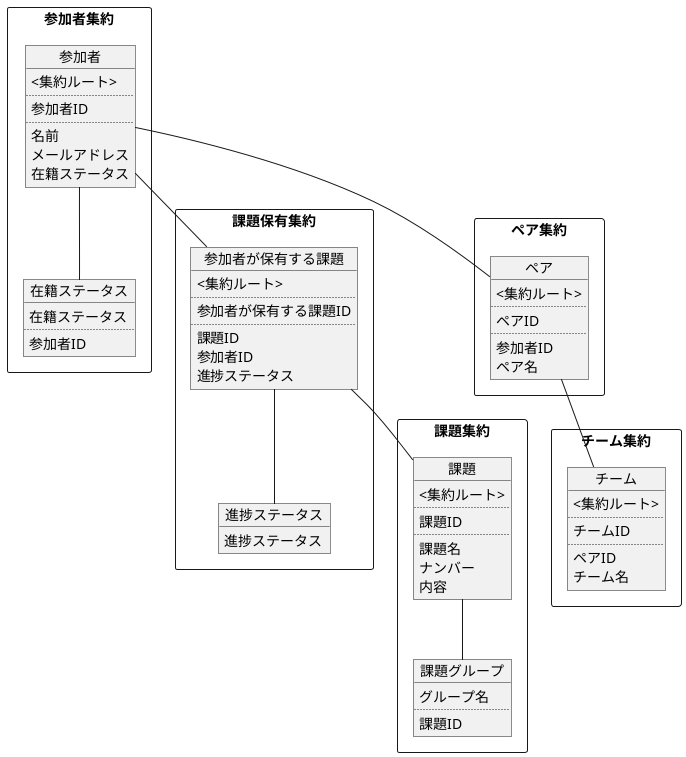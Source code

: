  @startuml

 rectangle 参加者集約 {

   Object 参加者 {
     <集約ルート>
     ..
     参加者ID
     ..
     名前
     メールアドレス
     在籍ステータス
   }

   Object 在籍ステータス {
     在籍ステータス
     ..
     参加者ID
   }

 参加者 -- 在籍ステータス
 }

 rectangle ペア集約 {
   Object ペア {
     <集約ルート>
     ..
     ペアID
     ..
     参加者ID
     ペア名
   }
 }
 rectangle チーム集約 {
   Object チーム {
     <集約ルート>
     ..
     チームID
     ..
     ペアID
     チーム名
   }
 }
 rectangle 課題保有集約 {
  Object 参加者が保有する課題 {
     <集約ルート>
     ..
     参加者が保有する課題ID
     ..
     課題ID
     参加者ID
     進捗ステータス
   }

   Object 進捗ステータス {
     進捗ステータス
   }
  参加者が保有する課題 -- 進捗ステータス
 }

 rectangle 課題集約 {
   Object 課題 {
   <集約ルート>
     ..
     課題ID
     ..
     課題名
     ナンバー
     内容
   }

   Object 課題グループ {
     グループ名
     ..
     課題ID
   }
  課題 -- 課題グループ
 }
  参加者 -- ペア
  ペア -- チーム
  参加者 -- 参加者が保有する課題
  参加者が保有する課題 -- 課題
	@enduml
